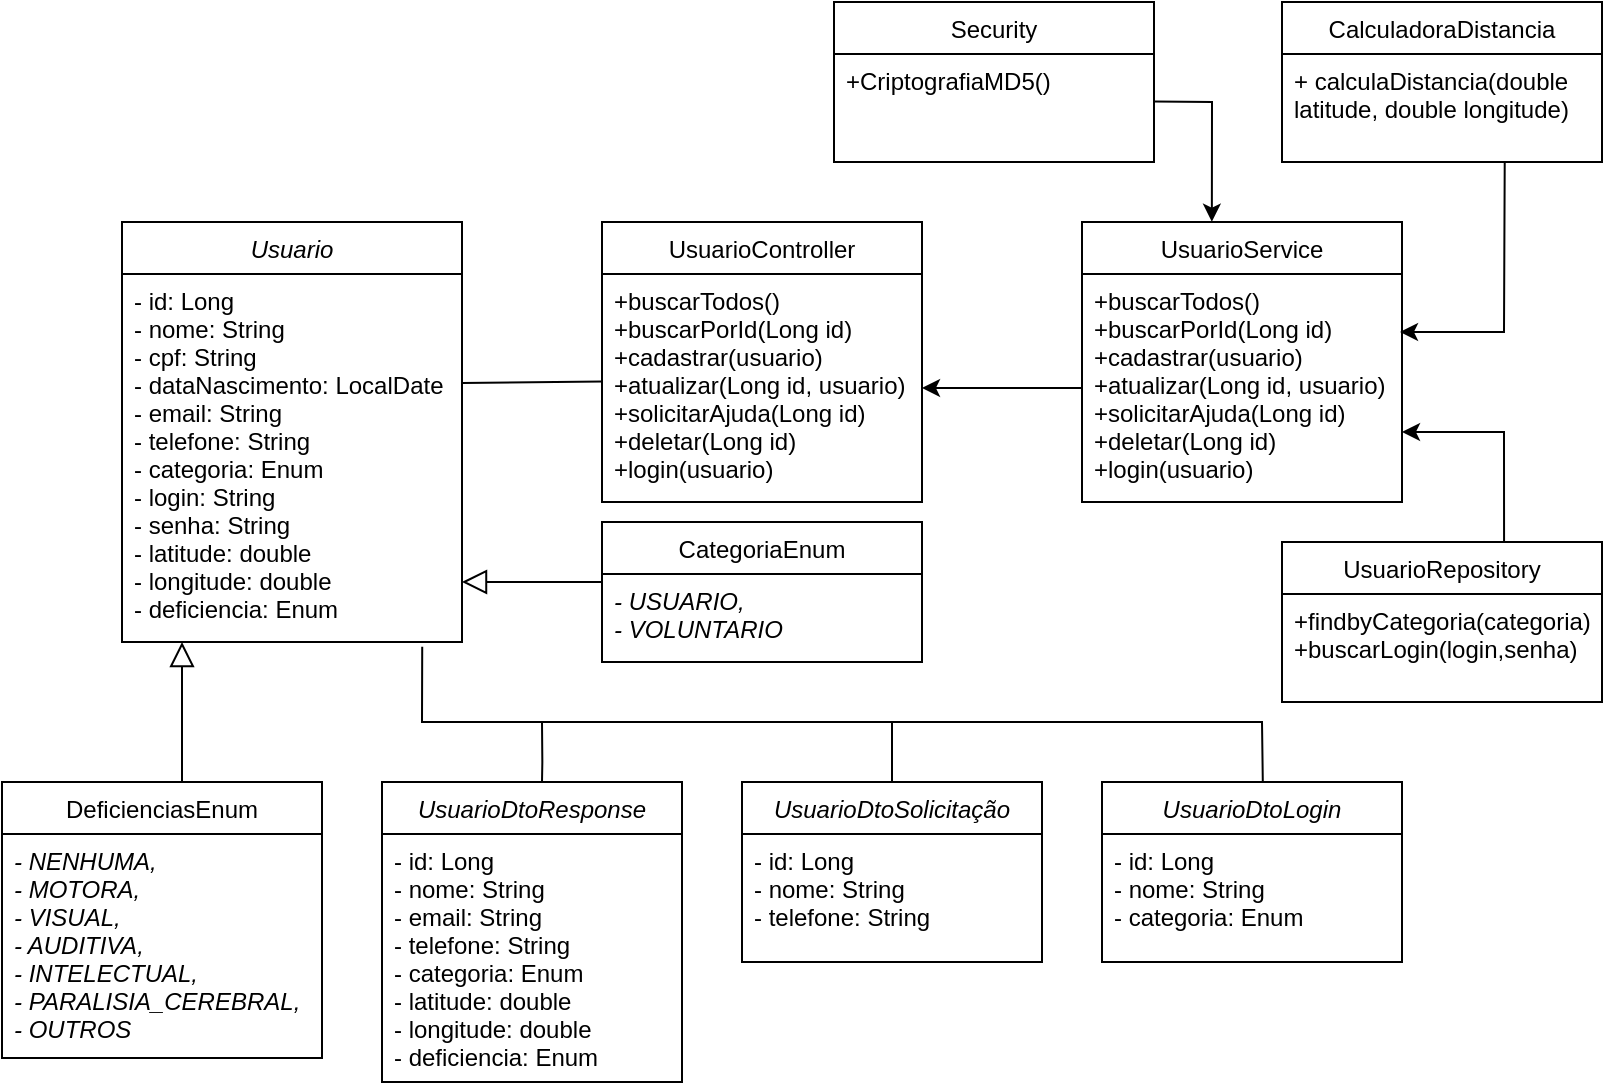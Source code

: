 <mxfile version="20.5.1" type="device"><diagram id="C5RBs43oDa-KdzZeNtuy" name="Page-1"><mxGraphModel dx="920" dy="418" grid="1" gridSize="10" guides="1" tooltips="1" connect="1" arrows="1" fold="1" page="1" pageScale="1" pageWidth="827" pageHeight="1169" math="0" shadow="0"><root><mxCell id="WIyWlLk6GJQsqaUBKTNV-0"/><mxCell id="WIyWlLk6GJQsqaUBKTNV-1" parent="WIyWlLk6GJQsqaUBKTNV-0"/><mxCell id="zkfFHV4jXpPFQw0GAbJ--0" value="Usuario" style="swimlane;fontStyle=2;align=center;verticalAlign=top;childLayout=stackLayout;horizontal=1;startSize=26;horizontalStack=0;resizeParent=1;resizeLast=0;collapsible=1;marginBottom=0;rounded=0;shadow=0;strokeWidth=1;" parent="WIyWlLk6GJQsqaUBKTNV-1" vertex="1"><mxGeometry x="74" y="190" width="170" height="210" as="geometry"><mxRectangle x="170" y="40" width="160" height="26" as="alternateBounds"/></mxGeometry></mxCell><mxCell id="zkfFHV4jXpPFQw0GAbJ--1" value="- id: Long&#10;- nome: String&#10;- cpf: String&#10;- dataNascimento: LocalDate&#10;- email: String&#10;- telefone: String&#10;- categoria: Enum&#10;- login: String&#10;- senha: String&#10;- latitude: double&#10;- longitude: double&#10;- deficiencia: Enum&#10;" style="text;align=left;verticalAlign=top;spacingLeft=4;spacingRight=4;overflow=hidden;rotatable=0;points=[[0,0.5],[1,0.5]];portConstraint=eastwest;rounded=0;" parent="zkfFHV4jXpPFQw0GAbJ--0" vertex="1"><mxGeometry y="26" width="170" height="184" as="geometry"/></mxCell><mxCell id="zkfFHV4jXpPFQw0GAbJ--6" value="DeficienciasEnum" style="swimlane;fontStyle=0;align=center;verticalAlign=top;childLayout=stackLayout;horizontal=1;startSize=26;horizontalStack=0;resizeParent=1;resizeLast=0;collapsible=1;marginBottom=0;rounded=0;shadow=0;strokeWidth=1;swimlaneLine=1;glass=0;sketch=0;" parent="WIyWlLk6GJQsqaUBKTNV-1" vertex="1"><mxGeometry x="14" y="470" width="160" height="138" as="geometry"><mxRectangle x="130" y="380" width="160" height="26" as="alternateBounds"/></mxGeometry></mxCell><mxCell id="zkfFHV4jXpPFQw0GAbJ--7" value="- NENHUMA,&#10;- MOTORA,&#10;- VISUAL,&#10;- AUDITIVA,&#10;- INTELECTUAL,&#10;- PARALISIA_CEREBRAL,&#10;- OUTROS" style="text;align=left;verticalAlign=top;spacingLeft=4;spacingRight=4;overflow=hidden;rotatable=0;points=[[0,0.5],[1,0.5]];portConstraint=eastwest;rounded=0;fontStyle=2;glass=0;" parent="zkfFHV4jXpPFQw0GAbJ--6" vertex="1"><mxGeometry y="26" width="160" height="104" as="geometry"/></mxCell><mxCell id="zkfFHV4jXpPFQw0GAbJ--12" value="" style="endArrow=block;endSize=10;endFill=0;shadow=0;strokeWidth=1;rounded=0;edgeStyle=elbowEdgeStyle;elbow=vertical;" parent="WIyWlLk6GJQsqaUBKTNV-1" source="zkfFHV4jXpPFQw0GAbJ--6" target="zkfFHV4jXpPFQw0GAbJ--0" edge="1"><mxGeometry width="160" relative="1" as="geometry"><mxPoint x="204" y="363" as="sourcePoint"/><mxPoint x="204" y="363" as="targetPoint"/><Array as="points"><mxPoint x="104" y="430"/><mxPoint x="104" y="410"/></Array></mxGeometry></mxCell><mxCell id="zkfFHV4jXpPFQw0GAbJ--13" value="CategoriaEnum&#10;" style="swimlane;fontStyle=0;align=center;verticalAlign=top;childLayout=stackLayout;horizontal=1;startSize=26;horizontalStack=0;resizeParent=1;resizeLast=0;collapsible=1;marginBottom=0;rounded=0;shadow=0;strokeWidth=1;" parent="WIyWlLk6GJQsqaUBKTNV-1" vertex="1"><mxGeometry x="314" y="340" width="160" height="70" as="geometry"><mxRectangle x="340" y="380" width="170" height="26" as="alternateBounds"/></mxGeometry></mxCell><mxCell id="zkfFHV4jXpPFQw0GAbJ--14" value="- USUARIO,&#10;- VOLUNTARIO" style="text;align=left;verticalAlign=top;spacingLeft=4;spacingRight=4;overflow=hidden;rotatable=0;points=[[0,0.5],[1,0.5]];portConstraint=eastwest;rounded=0;fontStyle=2" parent="zkfFHV4jXpPFQw0GAbJ--13" vertex="1"><mxGeometry y="26" width="160" height="44" as="geometry"/></mxCell><mxCell id="zkfFHV4jXpPFQw0GAbJ--16" value="" style="endArrow=block;endSize=10;endFill=0;shadow=0;strokeWidth=1;rounded=0;edgeStyle=elbowEdgeStyle;elbow=vertical;" parent="WIyWlLk6GJQsqaUBKTNV-1" source="zkfFHV4jXpPFQw0GAbJ--13" target="zkfFHV4jXpPFQw0GAbJ--0" edge="1"><mxGeometry width="160" relative="1" as="geometry"><mxPoint x="214" y="533" as="sourcePoint"/><mxPoint x="314" y="431" as="targetPoint"/></mxGeometry></mxCell><mxCell id="zkfFHV4jXpPFQw0GAbJ--17" value="UsuarioController" style="swimlane;fontStyle=0;align=center;verticalAlign=top;childLayout=stackLayout;horizontal=1;startSize=26;horizontalStack=0;resizeParent=1;resizeLast=0;collapsible=1;marginBottom=0;rounded=0;shadow=0;strokeWidth=1;" parent="WIyWlLk6GJQsqaUBKTNV-1" vertex="1"><mxGeometry x="314" y="190" width="160" height="140" as="geometry"><mxRectangle x="550" y="140" width="160" height="26" as="alternateBounds"/></mxGeometry></mxCell><mxCell id="zkfFHV4jXpPFQw0GAbJ--18" value="+buscarTodos()&#10;+buscarPorId(Long id)&#10;+cadastrar(usuario)&#10;+atualizar(Long id, usuario)&#10;+solicitarAjuda(Long id)&#10;+deletar(Long id)&#10;+login(usuario)" style="text;align=left;verticalAlign=top;spacingLeft=4;spacingRight=4;overflow=hidden;rotatable=0;points=[[0,0.5],[1,0.5]];portConstraint=eastwest;rounded=0;" parent="zkfFHV4jXpPFQw0GAbJ--17" vertex="1"><mxGeometry y="26" width="160" height="114" as="geometry"/></mxCell><mxCell id="u8MTHoJrQSiUXJPlsYdk-53" value="" style="edgeStyle=none;rounded=0;orthogonalLoop=1;jettySize=auto;html=1;exitX=0.694;exitY=0.013;exitDx=0;exitDy=0;exitPerimeter=0;entryX=1;entryY=0.75;entryDx=0;entryDy=0;" edge="1" parent="WIyWlLk6GJQsqaUBKTNV-1" source="u8MTHoJrQSiUXJPlsYdk-26" target="u8MTHoJrQSiUXJPlsYdk-48"><mxGeometry relative="1" as="geometry"><mxPoint x="734" y="250" as="targetPoint"/><Array as="points"><mxPoint x="765" y="295"/></Array></mxGeometry></mxCell><mxCell id="u8MTHoJrQSiUXJPlsYdk-26" value="UsuarioRepository" style="swimlane;fontStyle=0;align=center;verticalAlign=top;childLayout=stackLayout;horizontal=1;startSize=26;horizontalStack=0;resizeParent=1;resizeLast=0;collapsible=1;marginBottom=0;rounded=0;shadow=0;strokeWidth=1;" vertex="1" parent="WIyWlLk6GJQsqaUBKTNV-1"><mxGeometry x="654" y="350" width="160" height="80" as="geometry"><mxRectangle x="550" y="140" width="160" height="26" as="alternateBounds"/></mxGeometry></mxCell><mxCell id="u8MTHoJrQSiUXJPlsYdk-27" value="+findbyCategoria(categoria)&#10;+buscarLogin(login,senha)" style="text;align=left;verticalAlign=top;spacingLeft=4;spacingRight=4;overflow=hidden;rotatable=0;points=[[0,0.5],[1,0.5]];portConstraint=eastwest;rounded=0;" vertex="1" parent="u8MTHoJrQSiUXJPlsYdk-26"><mxGeometry y="26" width="160" height="54" as="geometry"/></mxCell><mxCell id="u8MTHoJrQSiUXJPlsYdk-28" value="" style="endArrow=none;html=1;rounded=0;exitX=0.003;exitY=0.472;exitDx=0;exitDy=0;exitPerimeter=0;entryX=0.999;entryY=0.296;entryDx=0;entryDy=0;entryPerimeter=0;" edge="1" parent="WIyWlLk6GJQsqaUBKTNV-1" source="zkfFHV4jXpPFQw0GAbJ--18" target="zkfFHV4jXpPFQw0GAbJ--1"><mxGeometry width="50" height="50" relative="1" as="geometry"><mxPoint x="284" y="300" as="sourcePoint"/><mxPoint x="294" y="350" as="targetPoint"/></mxGeometry></mxCell><mxCell id="u8MTHoJrQSiUXJPlsYdk-35" value="UsuarioDtoResponse" style="swimlane;fontStyle=2;align=center;verticalAlign=top;childLayout=stackLayout;horizontal=1;startSize=26;horizontalStack=0;resizeParent=1;resizeLast=0;collapsible=1;marginBottom=0;rounded=0;shadow=0;strokeWidth=1;" vertex="1" parent="WIyWlLk6GJQsqaUBKTNV-1"><mxGeometry x="204" y="470" width="150" height="150" as="geometry"><mxRectangle x="170" y="40" width="160" height="26" as="alternateBounds"/></mxGeometry></mxCell><mxCell id="u8MTHoJrQSiUXJPlsYdk-36" value="- id: Long&#10;- nome: String&#10;- email: String&#10;- telefone: String&#10;- categoria: Enum&#10;- latitude: double&#10;- longitude: double&#10;- deficiencia: Enum&#10;" style="text;align=left;verticalAlign=top;spacingLeft=4;spacingRight=4;overflow=hidden;rotatable=0;points=[[0,0.5],[1,0.5]];portConstraint=eastwest;rounded=0;" vertex="1" parent="u8MTHoJrQSiUXJPlsYdk-35"><mxGeometry y="26" width="150" height="124" as="geometry"/></mxCell><mxCell id="u8MTHoJrQSiUXJPlsYdk-37" value="UsuarioDtoSolicitação" style="swimlane;fontStyle=2;align=center;verticalAlign=top;childLayout=stackLayout;horizontal=1;startSize=26;horizontalStack=0;resizeParent=1;resizeLast=0;collapsible=1;marginBottom=0;rounded=0;shadow=0;strokeWidth=1;" vertex="1" parent="WIyWlLk6GJQsqaUBKTNV-1"><mxGeometry x="384" y="470" width="150" height="90" as="geometry"><mxRectangle x="170" y="40" width="160" height="26" as="alternateBounds"/></mxGeometry></mxCell><mxCell id="u8MTHoJrQSiUXJPlsYdk-38" value="- id: Long&#10;- nome: String&#10;- telefone: String&#10;&#10;" style="text;align=left;verticalAlign=top;spacingLeft=4;spacingRight=4;overflow=hidden;rotatable=0;points=[[0,0.5],[1,0.5]];portConstraint=eastwest;rounded=0;" vertex="1" parent="u8MTHoJrQSiUXJPlsYdk-37"><mxGeometry y="26" width="150" height="54" as="geometry"/></mxCell><mxCell id="u8MTHoJrQSiUXJPlsYdk-39" value="UsuarioDtoLogin" style="swimlane;fontStyle=2;align=center;verticalAlign=top;childLayout=stackLayout;horizontal=1;startSize=26;horizontalStack=0;resizeParent=1;resizeLast=0;collapsible=1;marginBottom=0;rounded=0;shadow=0;strokeWidth=1;" vertex="1" parent="WIyWlLk6GJQsqaUBKTNV-1"><mxGeometry x="564" y="470" width="150" height="90" as="geometry"><mxRectangle x="170" y="40" width="160" height="26" as="alternateBounds"/></mxGeometry></mxCell><mxCell id="u8MTHoJrQSiUXJPlsYdk-40" value="- id: Long&#10;- nome: String&#10;- categoria: Enum&#10;&#10;" style="text;align=left;verticalAlign=top;spacingLeft=4;spacingRight=4;overflow=hidden;rotatable=0;points=[[0,0.5],[1,0.5]];portConstraint=eastwest;rounded=0;" vertex="1" parent="u8MTHoJrQSiUXJPlsYdk-39"><mxGeometry y="26" width="150" height="54" as="geometry"/></mxCell><mxCell id="u8MTHoJrQSiUXJPlsYdk-43" value="" style="endArrow=none;html=1;rounded=0;entryX=0.883;entryY=1.013;entryDx=0;entryDy=0;entryPerimeter=0;exitX=0.536;exitY=-0.004;exitDx=0;exitDy=0;exitPerimeter=0;" edge="1" parent="WIyWlLk6GJQsqaUBKTNV-1" source="u8MTHoJrQSiUXJPlsYdk-39" target="zkfFHV4jXpPFQw0GAbJ--1"><mxGeometry width="50" height="50" relative="1" as="geometry"><mxPoint x="664" y="450" as="sourcePoint"/><mxPoint x="274" y="460" as="targetPoint"/><Array as="points"><mxPoint x="644" y="440"/><mxPoint x="224" y="440"/></Array></mxGeometry></mxCell><mxCell id="u8MTHoJrQSiUXJPlsYdk-44" value="" style="endArrow=none;html=1;rounded=0;exitX=0.5;exitY=0;exitDx=0;exitDy=0;" edge="1" parent="WIyWlLk6GJQsqaUBKTNV-1" source="u8MTHoJrQSiUXJPlsYdk-37"><mxGeometry width="50" height="50" relative="1" as="geometry"><mxPoint x="484" y="510" as="sourcePoint"/><mxPoint x="459" y="440" as="targetPoint"/></mxGeometry></mxCell><mxCell id="u8MTHoJrQSiUXJPlsYdk-45" value="" style="endArrow=none;html=1;rounded=0;exitX=0.5;exitY=0;exitDx=0;exitDy=0;" edge="1" parent="WIyWlLk6GJQsqaUBKTNV-1"><mxGeometry width="50" height="50" relative="1" as="geometry"><mxPoint x="284.0" y="470" as="sourcePoint"/><mxPoint x="284.0" y="440" as="targetPoint"/><Array as="points"><mxPoint x="284.17" y="460"/></Array></mxGeometry></mxCell><mxCell id="u8MTHoJrQSiUXJPlsYdk-48" value="UsuarioService" style="swimlane;fontStyle=0;align=center;verticalAlign=top;childLayout=stackLayout;horizontal=1;startSize=26;horizontalStack=0;resizeParent=1;resizeLast=0;collapsible=1;marginBottom=0;rounded=0;shadow=0;strokeWidth=1;" vertex="1" parent="WIyWlLk6GJQsqaUBKTNV-1"><mxGeometry x="554" y="190" width="160" height="140" as="geometry"><mxRectangle x="550" y="140" width="160" height="26" as="alternateBounds"/></mxGeometry></mxCell><mxCell id="u8MTHoJrQSiUXJPlsYdk-49" value="+buscarTodos()&#10;+buscarPorId(Long id)&#10;+cadastrar(usuario)&#10;+atualizar(Long id, usuario)&#10;+solicitarAjuda(Long id)&#10;+deletar(Long id)&#10;+login(usuario)" style="text;align=left;verticalAlign=top;spacingLeft=4;spacingRight=4;overflow=hidden;rotatable=0;points=[[0,0.5],[1,0.5]];portConstraint=eastwest;rounded=0;" vertex="1" parent="u8MTHoJrQSiUXJPlsYdk-48"><mxGeometry y="26" width="160" height="114" as="geometry"/></mxCell><mxCell id="u8MTHoJrQSiUXJPlsYdk-54" value="" style="edgeStyle=none;rounded=0;orthogonalLoop=1;jettySize=auto;html=1;" edge="1" parent="WIyWlLk6GJQsqaUBKTNV-1" source="u8MTHoJrQSiUXJPlsYdk-49" target="zkfFHV4jXpPFQw0GAbJ--18"><mxGeometry relative="1" as="geometry"/></mxCell><mxCell id="u8MTHoJrQSiUXJPlsYdk-58" value="" style="edgeStyle=none;rounded=0;orthogonalLoop=1;jettySize=auto;html=1;entryX=0.975;entryY=0.298;entryDx=0;entryDy=0;entryPerimeter=0;exitX=0.696;exitY=1.056;exitDx=0;exitDy=0;exitPerimeter=0;" edge="1" parent="WIyWlLk6GJQsqaUBKTNV-1"><mxGeometry relative="1" as="geometry"><mxPoint x="765.36" y="160.024" as="sourcePoint"/><mxPoint x="713" y="244.972" as="targetPoint"/><Array as="points"><mxPoint x="765" y="245"/></Array></mxGeometry></mxCell><mxCell id="u8MTHoJrQSiUXJPlsYdk-55" value="CalculadoraDistancia" style="swimlane;fontStyle=0;align=center;verticalAlign=top;childLayout=stackLayout;horizontal=1;startSize=26;horizontalStack=0;resizeParent=1;resizeLast=0;collapsible=1;marginBottom=0;rounded=0;shadow=0;strokeWidth=1;" vertex="1" parent="WIyWlLk6GJQsqaUBKTNV-1"><mxGeometry x="654" y="80" width="160" height="80" as="geometry"><mxRectangle x="550" y="140" width="160" height="26" as="alternateBounds"/></mxGeometry></mxCell><mxCell id="u8MTHoJrQSiUXJPlsYdk-56" value="+ calculaDistancia(double &#10;latitude, double longitude)" style="text;align=left;verticalAlign=top;spacingLeft=4;spacingRight=4;overflow=hidden;rotatable=0;points=[[0,0.5],[1,0.5]];portConstraint=eastwest;rounded=0;" vertex="1" parent="u8MTHoJrQSiUXJPlsYdk-55"><mxGeometry y="26" width="160" height="54" as="geometry"/></mxCell><mxCell id="u8MTHoJrQSiUXJPlsYdk-61" value="Security" style="swimlane;fontStyle=0;align=center;verticalAlign=top;childLayout=stackLayout;horizontal=1;startSize=26;horizontalStack=0;resizeParent=1;resizeLast=0;collapsible=1;marginBottom=0;rounded=0;shadow=0;strokeWidth=1;" vertex="1" parent="WIyWlLk6GJQsqaUBKTNV-1"><mxGeometry x="430" y="80" width="160" height="80" as="geometry"><mxRectangle x="550" y="140" width="160" height="26" as="alternateBounds"/></mxGeometry></mxCell><mxCell id="u8MTHoJrQSiUXJPlsYdk-62" value="+CriptografiaMD5()" style="text;align=left;verticalAlign=top;spacingLeft=4;spacingRight=4;overflow=hidden;rotatable=0;points=[[0,0.5],[1,0.5]];portConstraint=eastwest;rounded=0;" vertex="1" parent="u8MTHoJrQSiUXJPlsYdk-61"><mxGeometry y="26" width="160" height="34" as="geometry"/></mxCell><mxCell id="u8MTHoJrQSiUXJPlsYdk-63" value="" style="edgeStyle=none;rounded=0;orthogonalLoop=1;jettySize=auto;html=1;exitX=1.006;exitY=0.7;exitDx=0;exitDy=0;exitPerimeter=0;entryX=0.412;entryY=-0.001;entryDx=0;entryDy=0;entryPerimeter=0;" edge="1" parent="WIyWlLk6GJQsqaUBKTNV-1"><mxGeometry relative="1" as="geometry"><mxPoint x="589.96" y="129.8" as="sourcePoint"/><mxPoint x="618.92" y="189.86" as="targetPoint"/><Array as="points"><mxPoint x="619" y="130"/></Array></mxGeometry></mxCell></root></mxGraphModel></diagram></mxfile>
